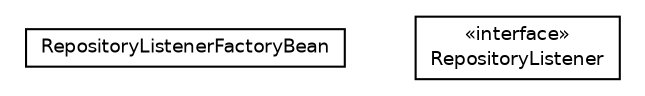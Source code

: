 #!/usr/local/bin/dot
#
# Class diagram 
# Generated by UmlGraph version 4.6 (http://www.spinellis.gr/sw/umlgraph)
#

digraph G {
	edge [fontname="Helvetica",fontsize=10,labelfontname="Helvetica",labelfontsize=10];
	node [fontname="Helvetica",fontsize=10,shape=plaintext];
	// org.apache.maven.archiva.repository.events.RepositoryListenerFactoryBean
	c6873 [label=<<table border="0" cellborder="1" cellspacing="0" cellpadding="2" port="p" href="./RepositoryListenerFactoryBean.html">
		<tr><td><table border="0" cellspacing="0" cellpadding="1">
			<tr><td> RepositoryListenerFactoryBean </td></tr>
		</table></td></tr>
		</table>>, fontname="Helvetica", fontcolor="black", fontsize=9.0];
	// org.apache.maven.archiva.repository.events.RepositoryListener
	c6874 [label=<<table border="0" cellborder="1" cellspacing="0" cellpadding="2" port="p" href="./RepositoryListener.html">
		<tr><td><table border="0" cellspacing="0" cellpadding="1">
			<tr><td> &laquo;interface&raquo; </td></tr>
			<tr><td> RepositoryListener </td></tr>
		</table></td></tr>
		</table>>, fontname="Helvetica", fontcolor="black", fontsize=9.0];
}

